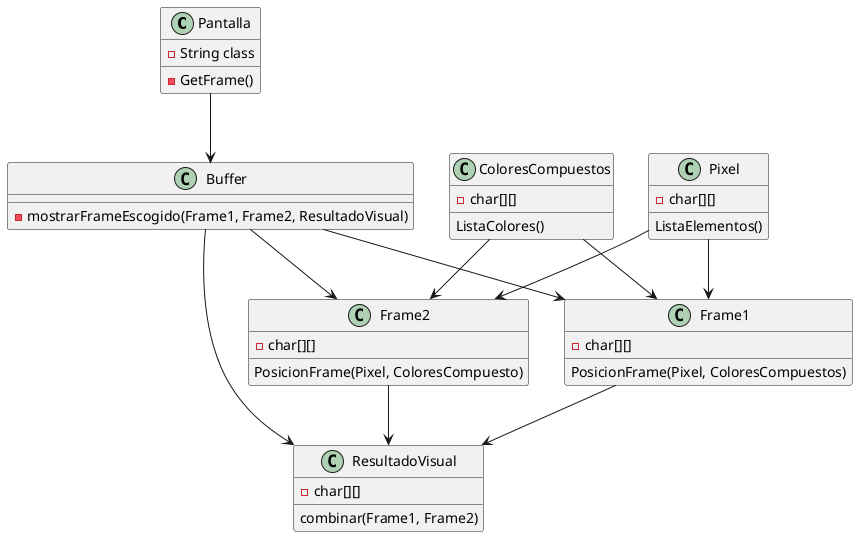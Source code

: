 @startuml
class Pantalla {
  -String class
  -GetFrame()
}

class Buffer {
  -mostrarFrameEscogido(Frame1, Frame2, ResultadoVisual)
}

class Pixel {
  -char[][] 
  ListaElementos()
}

class Frame1 {
  -char[][]
  PosicionFrame(Pixel, ColoresCompuestos)
}

class Frame2 {
  -char[][]
  PosicionFrame(Pixel, ColoresCompuesto)
}

class ResultadoVisual {
  -char[][]
  combinar(Frame1, Frame2)
}

class ColoresCompuestos {
  -char[][]
  ListaColores()
}

Pantalla --> Buffer
Buffer --> Frame1
Buffer --> Frame2
Buffer --> ResultadoVisual
Frame1 --> ResultadoVisual
Frame2 --> ResultadoVisual
Pixel --> Frame1
Pixel --> Frame2
ColoresCompuestos --> Frame1
ColoresCompuestos --> Frame2
@enduml